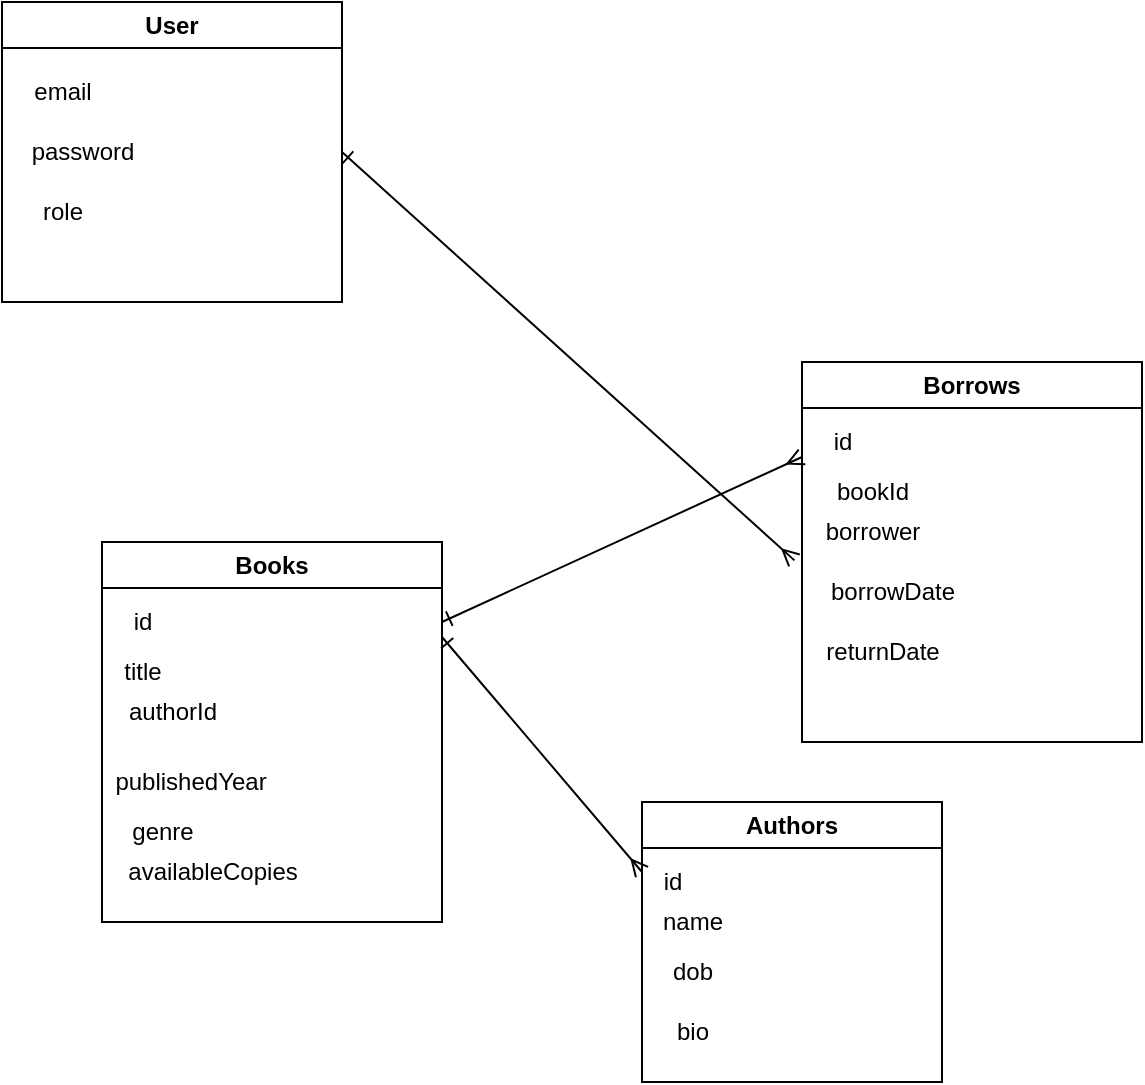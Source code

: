 <mxfile>
    <diagram id="ZfsouR4cobpDOXC5Nium" name="Page-1">
        <mxGraphModel dx="518" dy="767" grid="1" gridSize="10" guides="1" tooltips="1" connect="1" arrows="1" fold="1" page="1" pageScale="1" pageWidth="850" pageHeight="1100" math="0" shadow="0">
            <root>
                <mxCell id="0"/>
                <mxCell id="1" parent="0"/>
                <mxCell id="32" style="edgeStyle=none;html=1;exitX=1;exitY=0.5;exitDx=0;exitDy=0;entryX=-0.042;entryY=-0.027;entryDx=0;entryDy=0;entryPerimeter=0;startArrow=ERone;startFill=0;endArrow=ERmany;endFill=0;" edge="1" parent="1" source="4" target="27">
                    <mxGeometry relative="1" as="geometry"/>
                </mxCell>
                <mxCell id="4" value="User" style="swimlane;whiteSpace=wrap;html=1;" vertex="1" parent="1">
                    <mxGeometry x="50" y="30" width="170" height="150" as="geometry"/>
                </mxCell>
                <mxCell id="21" value="email" style="text;html=1;align=center;verticalAlign=middle;resizable=0;points=[];autosize=1;strokeColor=none;fillColor=none;" vertex="1" parent="4">
                    <mxGeometry x="5" y="30" width="50" height="30" as="geometry"/>
                </mxCell>
                <mxCell id="22" value="password" style="text;html=1;align=center;verticalAlign=middle;resizable=0;points=[];autosize=1;strokeColor=none;fillColor=none;" vertex="1" parent="4">
                    <mxGeometry x="5" y="60" width="70" height="30" as="geometry"/>
                </mxCell>
                <mxCell id="23" value="role" style="text;html=1;align=center;verticalAlign=middle;resizable=0;points=[];autosize=1;strokeColor=none;fillColor=none;" vertex="1" parent="4">
                    <mxGeometry x="10" y="90" width="40" height="30" as="geometry"/>
                </mxCell>
                <mxCell id="5" value="Authors" style="swimlane;whiteSpace=wrap;html=1;" vertex="1" parent="1">
                    <mxGeometry x="370" y="430" width="150" height="140" as="geometry"/>
                </mxCell>
                <mxCell id="10" value="dob" style="text;html=1;align=center;verticalAlign=middle;resizable=0;points=[];autosize=1;strokeColor=none;fillColor=none;" vertex="1" parent="5">
                    <mxGeometry x="5" y="70" width="40" height="30" as="geometry"/>
                </mxCell>
                <mxCell id="11" value="bio" style="text;html=1;align=center;verticalAlign=middle;resizable=0;points=[];autosize=1;strokeColor=none;fillColor=none;" vertex="1" parent="5">
                    <mxGeometry x="5" y="100" width="40" height="30" as="geometry"/>
                </mxCell>
                <mxCell id="30" style="edgeStyle=none;html=1;exitX=1;exitY=0.25;exitDx=0;exitDy=0;entryX=0;entryY=0.25;entryDx=0;entryDy=0;endArrow=ERmany;endFill=0;startArrow=ERone;startFill=0;" edge="1" parent="1" source="6" target="5">
                    <mxGeometry relative="1" as="geometry"/>
                </mxCell>
                <mxCell id="6" value="Books" style="swimlane;whiteSpace=wrap;html=1;" vertex="1" parent="1">
                    <mxGeometry x="100" y="300" width="170" height="190" as="geometry"/>
                </mxCell>
                <mxCell id="13" value="title" style="text;html=1;align=center;verticalAlign=middle;resizable=0;points=[];autosize=1;strokeColor=none;fillColor=none;" vertex="1" parent="6">
                    <mxGeometry y="50" width="40" height="30" as="geometry"/>
                </mxCell>
                <mxCell id="14" value="authorId" style="text;html=1;align=center;verticalAlign=middle;resizable=0;points=[];autosize=1;strokeColor=none;fillColor=none;" vertex="1" parent="6">
                    <mxGeometry y="70" width="70" height="30" as="geometry"/>
                </mxCell>
                <mxCell id="16" value="genre" style="text;html=1;align=center;verticalAlign=middle;resizable=0;points=[];autosize=1;strokeColor=none;fillColor=none;" vertex="1" parent="6">
                    <mxGeometry x="5" y="130" width="50" height="30" as="geometry"/>
                </mxCell>
                <mxCell id="17" value="availableCopies" style="text;html=1;align=center;verticalAlign=middle;resizable=0;points=[];autosize=1;strokeColor=none;fillColor=none;" vertex="1" parent="6">
                    <mxGeometry y="150" width="110" height="30" as="geometry"/>
                </mxCell>
                <mxCell id="8" value="id" style="text;html=1;align=center;verticalAlign=middle;resizable=0;points=[];autosize=1;strokeColor=none;fillColor=none;" vertex="1" parent="1">
                    <mxGeometry x="370" y="455" width="30" height="30" as="geometry"/>
                </mxCell>
                <mxCell id="9" value="name" style="text;html=1;align=center;verticalAlign=middle;resizable=0;points=[];autosize=1;strokeColor=none;fillColor=none;" vertex="1" parent="1">
                    <mxGeometry x="370" y="475" width="50" height="30" as="geometry"/>
                </mxCell>
                <mxCell id="12" value="id" style="text;html=1;align=center;verticalAlign=middle;resizable=0;points=[];autosize=1;strokeColor=none;fillColor=none;" vertex="1" parent="1">
                    <mxGeometry x="105" y="325" width="30" height="30" as="geometry"/>
                </mxCell>
                <mxCell id="15" value="publishedYear" style="text;html=1;align=center;verticalAlign=middle;resizable=0;points=[];autosize=1;strokeColor=none;fillColor=none;" vertex="1" parent="1">
                    <mxGeometry x="94" y="405" width="100" height="30" as="geometry"/>
                </mxCell>
                <mxCell id="31" style="edgeStyle=none;html=1;exitX=0;exitY=0.25;exitDx=0;exitDy=0;startArrow=ERmany;startFill=0;endArrow=ERone;endFill=0;" edge="1" parent="1" source="24">
                    <mxGeometry relative="1" as="geometry">
                        <mxPoint x="270" y="340" as="targetPoint"/>
                    </mxGeometry>
                </mxCell>
                <mxCell id="24" value="Borrows" style="swimlane;whiteSpace=wrap;html=1;" vertex="1" parent="1">
                    <mxGeometry x="450" y="210" width="170" height="190" as="geometry"/>
                </mxCell>
                <mxCell id="25" value="bookId" style="text;html=1;align=center;verticalAlign=middle;resizable=0;points=[];autosize=1;strokeColor=none;fillColor=none;" vertex="1" parent="24">
                    <mxGeometry x="5" y="50" width="60" height="30" as="geometry"/>
                </mxCell>
                <mxCell id="26" value="borrower" style="text;html=1;align=center;verticalAlign=middle;resizable=0;points=[];autosize=1;strokeColor=none;fillColor=none;" vertex="1" parent="24">
                    <mxGeometry y="70" width="70" height="30" as="geometry"/>
                </mxCell>
                <mxCell id="27" value="borrowDate" style="text;html=1;align=center;verticalAlign=middle;resizable=0;points=[];autosize=1;strokeColor=none;fillColor=none;" vertex="1" parent="24">
                    <mxGeometry y="100" width="90" height="30" as="geometry"/>
                </mxCell>
                <mxCell id="28" value="returnDate" style="text;html=1;align=center;verticalAlign=middle;resizable=0;points=[];autosize=1;strokeColor=none;fillColor=none;" vertex="1" parent="24">
                    <mxGeometry y="130" width="80" height="30" as="geometry"/>
                </mxCell>
                <mxCell id="29" value="id" style="text;html=1;align=center;verticalAlign=middle;resizable=0;points=[];autosize=1;strokeColor=none;fillColor=none;" vertex="1" parent="1">
                    <mxGeometry x="455" y="235" width="30" height="30" as="geometry"/>
                </mxCell>
            </root>
        </mxGraphModel>
    </diagram>
</mxfile>